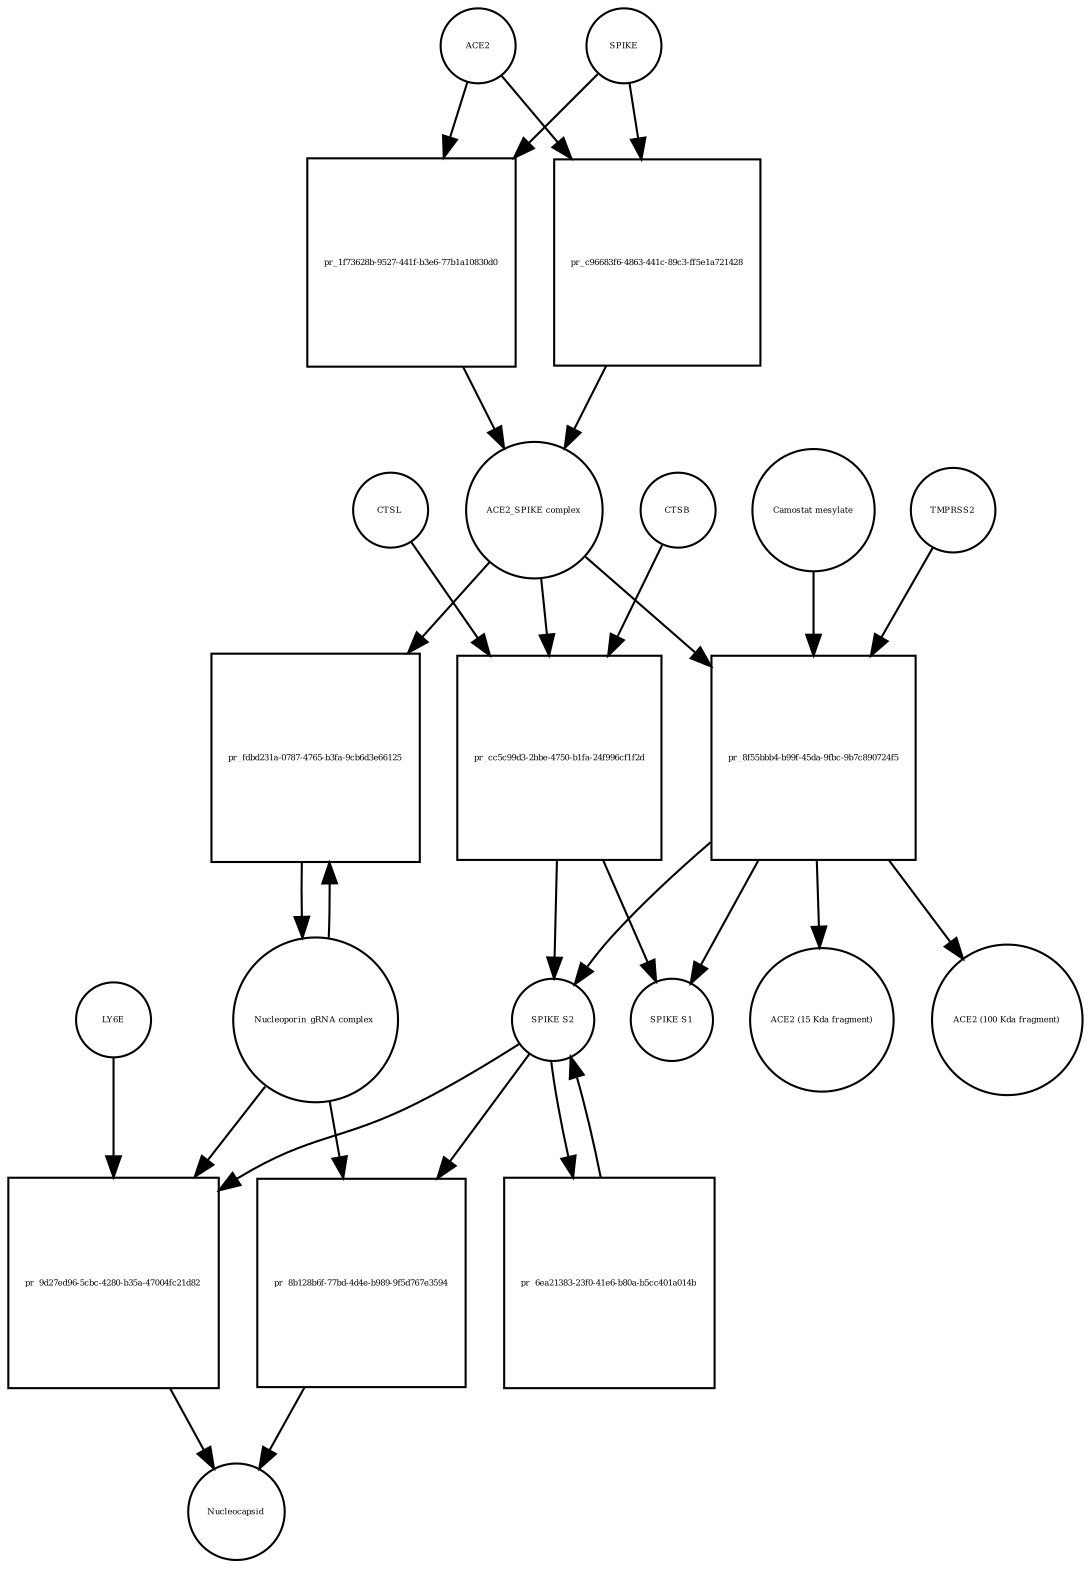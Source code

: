 strict digraph  {
ACE2 [annotation="", bipartite=0, cls=macromolecule, fontsize=4, label=ACE2, shape=circle];
"pr_1f73628b-9527-441f-b3e6-77b1a10830d0" [annotation="", bipartite=1, cls=process, fontsize=4, label="pr_1f73628b-9527-441f-b3e6-77b1a10830d0", shape=square];
"ACE2_SPIKE complex" [annotation="", bipartite=0, cls=complex, fontsize=4, label="ACE2_SPIKE complex", shape=circle];
SPIKE [annotation="", bipartite=0, cls="macromolecule multimer", fontsize=4, label=SPIKE, shape=circle];
"Nucleoporin_gRNA complex " [annotation="", bipartite=0, cls=complex, fontsize=4, label="Nucleoporin_gRNA complex ", shape=circle];
"pr_fdbd231a-0787-4765-b3fa-9cb6d3e66125" [annotation="", bipartite=1, cls=process, fontsize=4, label="pr_fdbd231a-0787-4765-b3fa-9cb6d3e66125", shape=square];
"pr_cc5c99d3-2bbe-4750-b1fa-24f996cf1f2d" [annotation="", bipartite=1, cls=process, fontsize=4, label="pr_cc5c99d3-2bbe-4750-b1fa-24f996cf1f2d", shape=square];
"SPIKE S2" [annotation="", bipartite=0, cls=macromolecule, fontsize=4, label="SPIKE S2", shape=circle];
CTSB [annotation="", bipartite=0, cls=macromolecule, fontsize=4, label=CTSB, shape=circle];
CTSL [annotation="", bipartite=0, cls=macromolecule, fontsize=4, label=CTSL, shape=circle];
"SPIKE S1" [annotation="", bipartite=0, cls=macromolecule, fontsize=4, label="SPIKE S1", shape=circle];
"pr_8f55bbb4-b99f-45da-9fbc-9b7c890724f5" [annotation="", bipartite=1, cls=process, fontsize=4, label="pr_8f55bbb4-b99f-45da-9fbc-9b7c890724f5", shape=square];
TMPRSS2 [annotation="", bipartite=0, cls=macromolecule, fontsize=4, label=TMPRSS2, shape=circle];
"Camostat mesylate" [annotation="urn_miriam_pubchem.compound_2536", bipartite=0, cls="simple chemical", fontsize=4, label="Camostat mesylate", shape=circle];
"ACE2 (15 Kda fragment)" [annotation="", bipartite=0, cls=macromolecule, fontsize=4, label="ACE2 (15 Kda fragment)", shape=circle];
"ACE2 (100 Kda fragment)" [annotation="", bipartite=0, cls=macromolecule, fontsize=4, label="ACE2 (100 Kda fragment)", shape=circle];
"pr_c96683f6-4863-441c-89c3-ff5e1a721428" [annotation="", bipartite=1, cls=process, fontsize=4, label="pr_c96683f6-4863-441c-89c3-ff5e1a721428", shape=square];
"pr_9d27ed96-5cbc-4280-b35a-47004fc21d82" [annotation="", bipartite=1, cls=process, fontsize=4, label="pr_9d27ed96-5cbc-4280-b35a-47004fc21d82", shape=square];
Nucleocapsid [annotation="", bipartite=0, cls=complex, fontsize=4, label=Nucleocapsid, shape=circle];
LY6E [annotation="", bipartite=0, cls=macromolecule, fontsize=4, label=LY6E, shape=circle];
"pr_6ea21383-23f0-41e6-b80a-b5cc401a014b" [annotation="", bipartite=1, cls=process, fontsize=4, label="pr_6ea21383-23f0-41e6-b80a-b5cc401a014b", shape=square];
"pr_8b128b6f-77bd-4d4e-b989-9f5d767e3594" [annotation="", bipartite=1, cls=process, fontsize=4, label="pr_8b128b6f-77bd-4d4e-b989-9f5d767e3594", shape=square];
ACE2 -> "pr_1f73628b-9527-441f-b3e6-77b1a10830d0"  [annotation="", interaction_type=consumption];
ACE2 -> "pr_c96683f6-4863-441c-89c3-ff5e1a721428"  [annotation="", interaction_type=consumption];
"pr_1f73628b-9527-441f-b3e6-77b1a10830d0" -> "ACE2_SPIKE complex"  [annotation="", interaction_type=production];
"ACE2_SPIKE complex" -> "pr_fdbd231a-0787-4765-b3fa-9cb6d3e66125"  [annotation="urn_miriam_pubmed_32142651|urn_miriam_pubmed_32094589", interaction_type=stimulation];
"ACE2_SPIKE complex" -> "pr_cc5c99d3-2bbe-4750-b1fa-24f996cf1f2d"  [annotation="", interaction_type=consumption];
"ACE2_SPIKE complex" -> "pr_8f55bbb4-b99f-45da-9fbc-9b7c890724f5"  [annotation="", interaction_type=consumption];
SPIKE -> "pr_1f73628b-9527-441f-b3e6-77b1a10830d0"  [annotation="", interaction_type=consumption];
SPIKE -> "pr_c96683f6-4863-441c-89c3-ff5e1a721428"  [annotation="", interaction_type=consumption];
"Nucleoporin_gRNA complex " -> "pr_fdbd231a-0787-4765-b3fa-9cb6d3e66125"  [annotation="", interaction_type=consumption];
"Nucleoporin_gRNA complex " -> "pr_9d27ed96-5cbc-4280-b35a-47004fc21d82"  [annotation="", interaction_type=consumption];
"Nucleoporin_gRNA complex " -> "pr_8b128b6f-77bd-4d4e-b989-9f5d767e3594"  [annotation="", interaction_type=consumption];
"pr_fdbd231a-0787-4765-b3fa-9cb6d3e66125" -> "Nucleoporin_gRNA complex "  [annotation="", interaction_type=production];
"pr_cc5c99d3-2bbe-4750-b1fa-24f996cf1f2d" -> "SPIKE S2"  [annotation="", interaction_type=production];
"pr_cc5c99d3-2bbe-4750-b1fa-24f996cf1f2d" -> "SPIKE S1"  [annotation="", interaction_type=production];
"SPIKE S2" -> "pr_9d27ed96-5cbc-4280-b35a-47004fc21d82"  [annotation="urn_miriam_doi_10.1101%2F2020.03.05.979260|urn_miriam_doi_10.1101%2F2020.04.02.021469", interaction_type=stimulation];
"SPIKE S2" -> "pr_6ea21383-23f0-41e6-b80a-b5cc401a014b"  [annotation="", interaction_type=consumption];
"SPIKE S2" -> "pr_8b128b6f-77bd-4d4e-b989-9f5d767e3594"  [annotation="", interaction_type=stimulation];
CTSB -> "pr_cc5c99d3-2bbe-4750-b1fa-24f996cf1f2d"  [annotation=urn_miriam_pubmed_32142651, interaction_type=catalysis];
CTSL -> "pr_cc5c99d3-2bbe-4750-b1fa-24f996cf1f2d"  [annotation=urn_miriam_pubmed_32142651, interaction_type=catalysis];
"pr_8f55bbb4-b99f-45da-9fbc-9b7c890724f5" -> "SPIKE S2"  [annotation="", interaction_type=production];
"pr_8f55bbb4-b99f-45da-9fbc-9b7c890724f5" -> "SPIKE S1"  [annotation="", interaction_type=production];
"pr_8f55bbb4-b99f-45da-9fbc-9b7c890724f5" -> "ACE2 (15 Kda fragment)"  [annotation="", interaction_type=production];
"pr_8f55bbb4-b99f-45da-9fbc-9b7c890724f5" -> "ACE2 (100 Kda fragment)"  [annotation="", interaction_type=production];
TMPRSS2 -> "pr_8f55bbb4-b99f-45da-9fbc-9b7c890724f5"  [annotation="urn_miriam_pubmed_32142651|urn_miriam_pubmed_32094589|urn_miriam_pubmed_24227843", interaction_type=catalysis];
"Camostat mesylate" -> "pr_8f55bbb4-b99f-45da-9fbc-9b7c890724f5"  [annotation="urn_miriam_pubmed_32142651|urn_miriam_pubmed_32094589|urn_miriam_pubmed_24227843", interaction_type=inhibition];
"pr_c96683f6-4863-441c-89c3-ff5e1a721428" -> "ACE2_SPIKE complex"  [annotation="", interaction_type=production];
"pr_9d27ed96-5cbc-4280-b35a-47004fc21d82" -> Nucleocapsid  [annotation="", interaction_type=production];
LY6E -> "pr_9d27ed96-5cbc-4280-b35a-47004fc21d82"  [annotation="urn_miriam_doi_10.1101%2F2020.03.05.979260|urn_miriam_doi_10.1101%2F2020.04.02.021469", interaction_type=inhibition];
"pr_6ea21383-23f0-41e6-b80a-b5cc401a014b" -> "SPIKE S2"  [annotation="", interaction_type=production];
"pr_8b128b6f-77bd-4d4e-b989-9f5d767e3594" -> Nucleocapsid  [annotation="", interaction_type=production];
}

